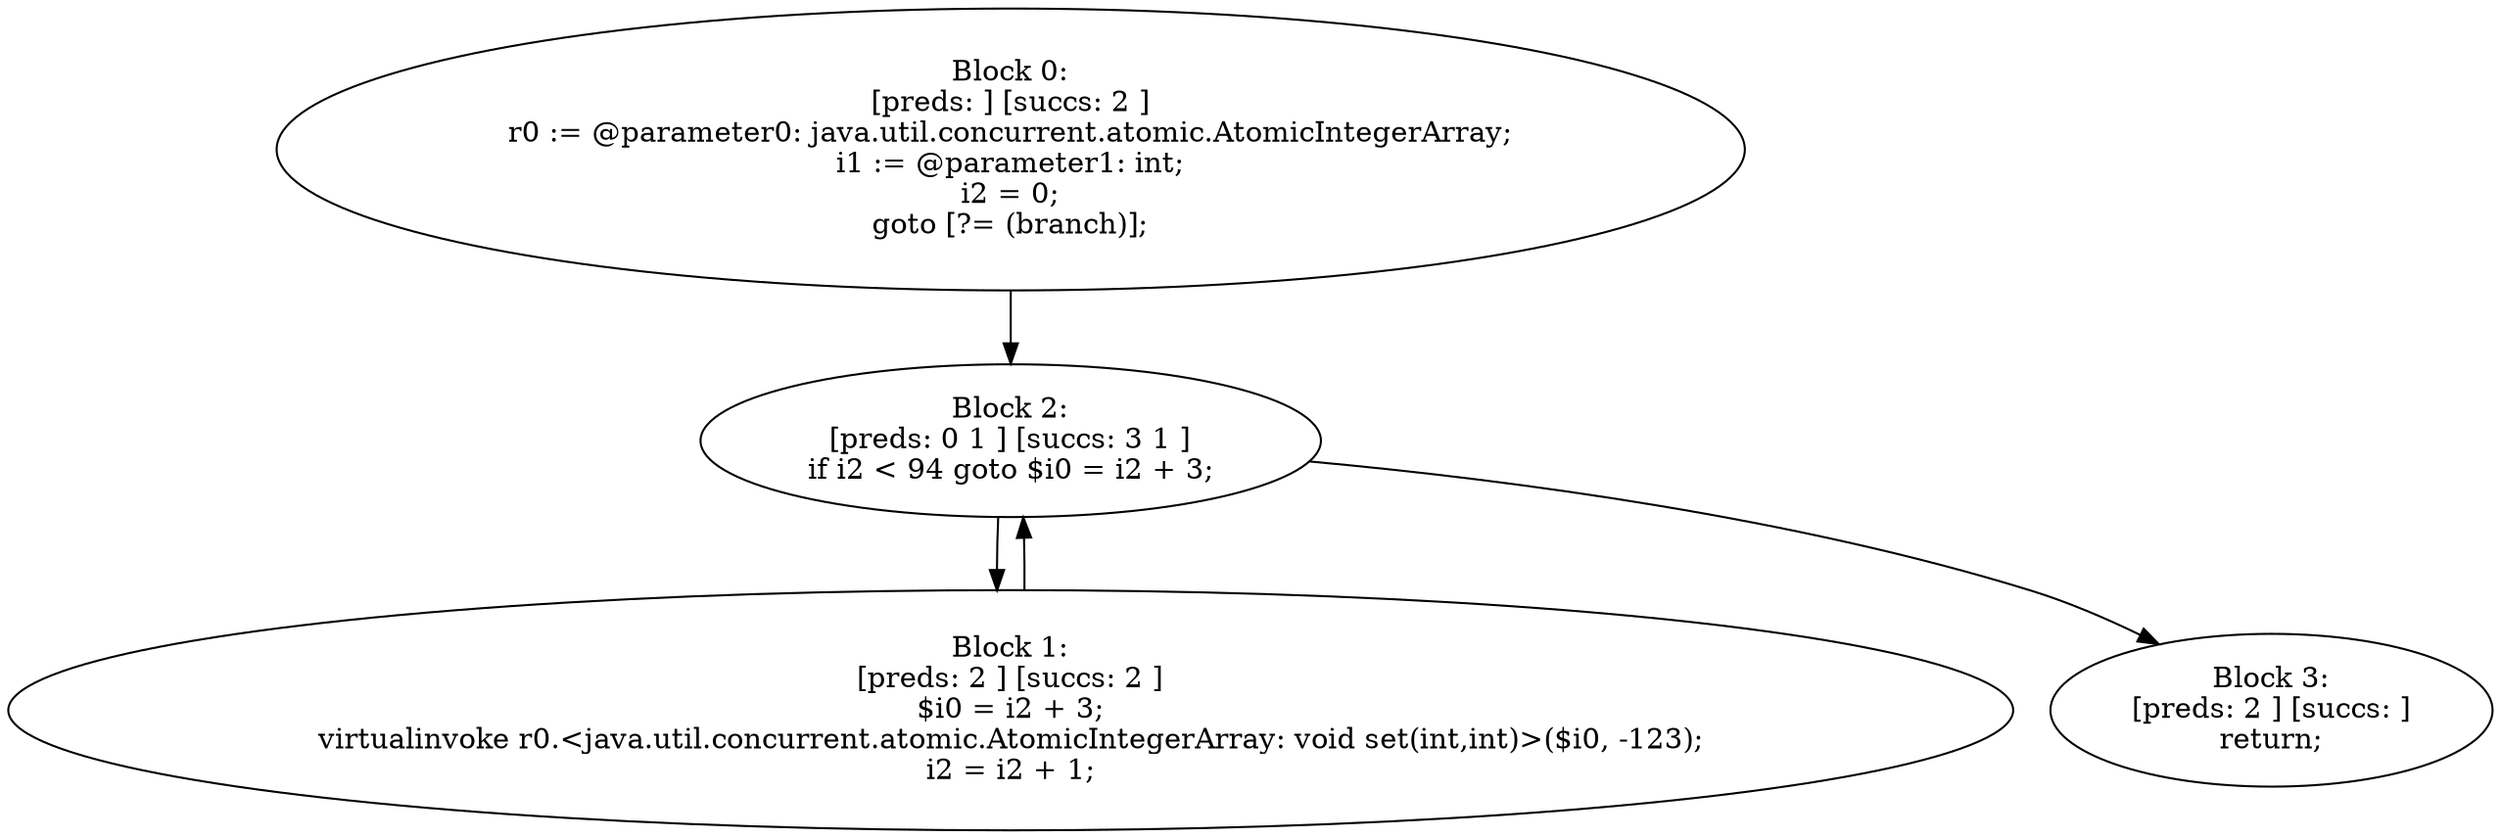 digraph "unitGraph" {
    "Block 0:
[preds: ] [succs: 2 ]
r0 := @parameter0: java.util.concurrent.atomic.AtomicIntegerArray;
i1 := @parameter1: int;
i2 = 0;
goto [?= (branch)];
"
    "Block 1:
[preds: 2 ] [succs: 2 ]
$i0 = i2 + 3;
virtualinvoke r0.<java.util.concurrent.atomic.AtomicIntegerArray: void set(int,int)>($i0, -123);
i2 = i2 + 1;
"
    "Block 2:
[preds: 0 1 ] [succs: 3 1 ]
if i2 < 94 goto $i0 = i2 + 3;
"
    "Block 3:
[preds: 2 ] [succs: ]
return;
"
    "Block 0:
[preds: ] [succs: 2 ]
r0 := @parameter0: java.util.concurrent.atomic.AtomicIntegerArray;
i1 := @parameter1: int;
i2 = 0;
goto [?= (branch)];
"->"Block 2:
[preds: 0 1 ] [succs: 3 1 ]
if i2 < 94 goto $i0 = i2 + 3;
";
    "Block 1:
[preds: 2 ] [succs: 2 ]
$i0 = i2 + 3;
virtualinvoke r0.<java.util.concurrent.atomic.AtomicIntegerArray: void set(int,int)>($i0, -123);
i2 = i2 + 1;
"->"Block 2:
[preds: 0 1 ] [succs: 3 1 ]
if i2 < 94 goto $i0 = i2 + 3;
";
    "Block 2:
[preds: 0 1 ] [succs: 3 1 ]
if i2 < 94 goto $i0 = i2 + 3;
"->"Block 3:
[preds: 2 ] [succs: ]
return;
";
    "Block 2:
[preds: 0 1 ] [succs: 3 1 ]
if i2 < 94 goto $i0 = i2 + 3;
"->"Block 1:
[preds: 2 ] [succs: 2 ]
$i0 = i2 + 3;
virtualinvoke r0.<java.util.concurrent.atomic.AtomicIntegerArray: void set(int,int)>($i0, -123);
i2 = i2 + 1;
";
}
